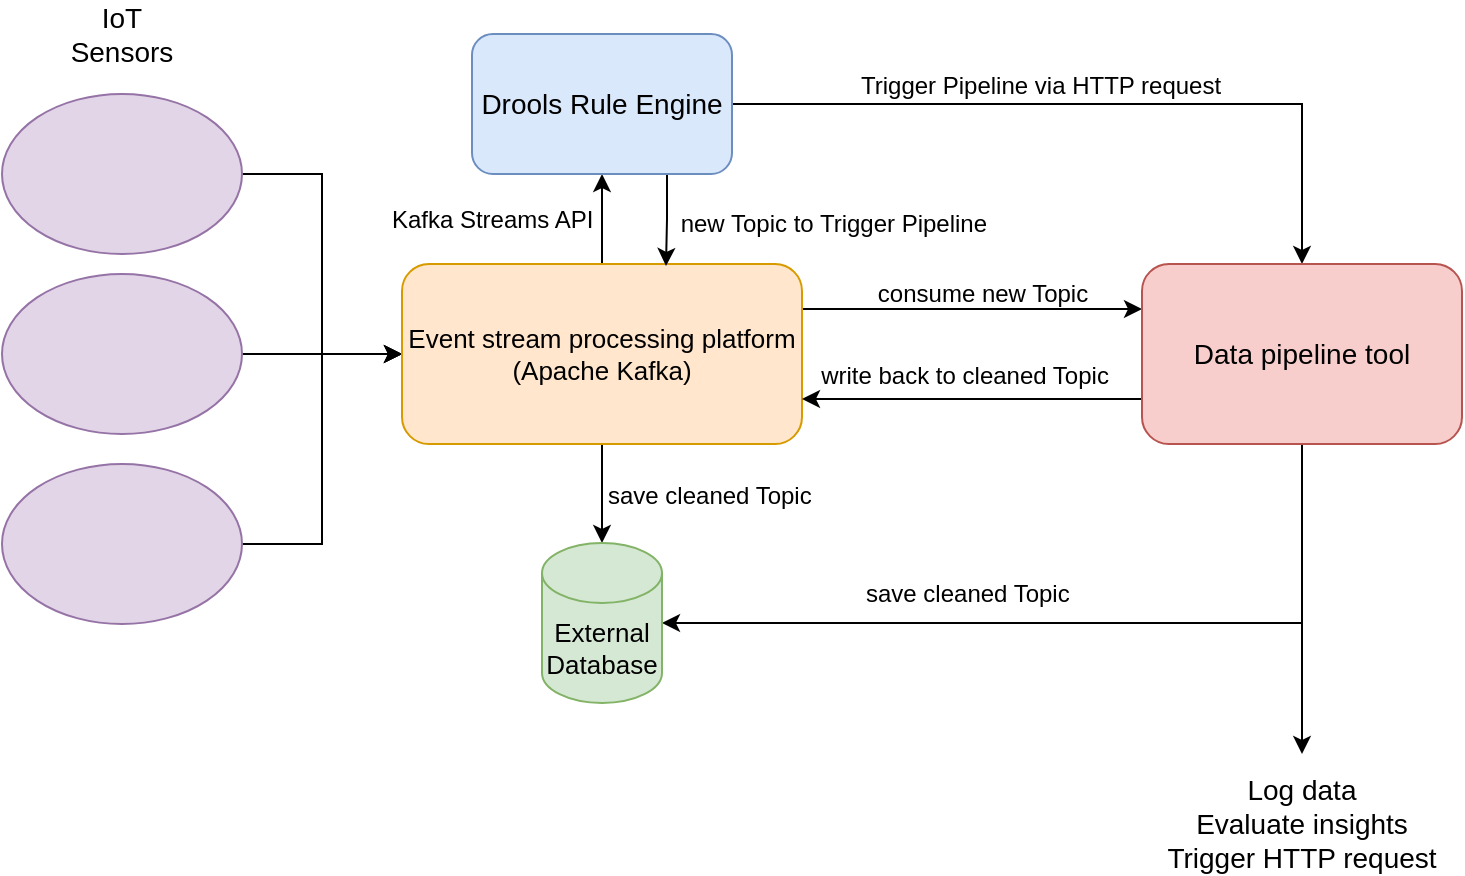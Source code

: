 <mxfile version="14.8.0" type="github">
  <diagram id="pk79ncDdd3SI2KzqJ6Z5" name="Page-1">
    <mxGraphModel dx="1426" dy="946" grid="1" gridSize="10" guides="1" tooltips="1" connect="1" arrows="1" fold="1" page="1" pageScale="1" pageWidth="827" pageHeight="1169" math="0" shadow="0">
      <root>
        <mxCell id="0" />
        <mxCell id="1" parent="0" />
        <mxCell id="Yc3bZ-a5DPNQQcOtARXq-6" style="edgeStyle=orthogonalEdgeStyle;rounded=0;orthogonalLoop=1;jettySize=auto;html=1;exitX=1;exitY=0.5;exitDx=0;exitDy=0;entryX=0;entryY=0.5;entryDx=0;entryDy=0;fontSize=12;" edge="1" parent="1" source="Yc3bZ-a5DPNQQcOtARXq-1" target="Yc3bZ-a5DPNQQcOtARXq-5">
          <mxGeometry relative="1" as="geometry" />
        </mxCell>
        <mxCell id="Yc3bZ-a5DPNQQcOtARXq-1" value="" style="ellipse;whiteSpace=wrap;html=1;fillColor=#e1d5e7;strokeColor=#9673a6;fontSize=12;" vertex="1" parent="1">
          <mxGeometry x="80" y="320" width="120" height="80" as="geometry" />
        </mxCell>
        <mxCell id="Yc3bZ-a5DPNQQcOtARXq-7" style="edgeStyle=orthogonalEdgeStyle;rounded=0;orthogonalLoop=1;jettySize=auto;html=1;exitX=1;exitY=0.5;exitDx=0;exitDy=0;fontSize=12;" edge="1" parent="1" source="Yc3bZ-a5DPNQQcOtARXq-2">
          <mxGeometry relative="1" as="geometry">
            <mxPoint x="280" y="450" as="targetPoint" />
          </mxGeometry>
        </mxCell>
        <mxCell id="Yc3bZ-a5DPNQQcOtARXq-2" value="" style="ellipse;whiteSpace=wrap;html=1;fillColor=#e1d5e7;strokeColor=#9673a6;fontSize=12;" vertex="1" parent="1">
          <mxGeometry x="80" y="410" width="120" height="80" as="geometry" />
        </mxCell>
        <mxCell id="Yc3bZ-a5DPNQQcOtARXq-8" style="edgeStyle=orthogonalEdgeStyle;rounded=0;orthogonalLoop=1;jettySize=auto;html=1;exitX=1;exitY=0.5;exitDx=0;exitDy=0;entryX=0;entryY=0.5;entryDx=0;entryDy=0;fontSize=12;" edge="1" parent="1" source="Yc3bZ-a5DPNQQcOtARXq-3" target="Yc3bZ-a5DPNQQcOtARXq-5">
          <mxGeometry relative="1" as="geometry" />
        </mxCell>
        <mxCell id="Yc3bZ-a5DPNQQcOtARXq-3" value="" style="ellipse;whiteSpace=wrap;html=1;fillColor=#e1d5e7;strokeColor=#9673a6;fontSize=12;" vertex="1" parent="1">
          <mxGeometry x="80" y="505" width="120" height="80" as="geometry" />
        </mxCell>
        <mxCell id="Yc3bZ-a5DPNQQcOtARXq-4" value="IoT Sensors" style="text;html=1;strokeColor=none;fillColor=none;align=center;verticalAlign=middle;whiteSpace=wrap;rounded=0;fontSize=14;" vertex="1" parent="1">
          <mxGeometry x="105" y="280" width="70" height="20" as="geometry" />
        </mxCell>
        <mxCell id="Yc3bZ-a5DPNQQcOtARXq-10" value="Kafka Streams API&amp;nbsp;" style="edgeStyle=orthogonalEdgeStyle;rounded=0;orthogonalLoop=1;jettySize=auto;html=1;exitX=0.5;exitY=0;exitDx=0;exitDy=0;entryX=0.5;entryY=1;entryDx=0;entryDy=0;align=right;fontSize=12;" edge="1" parent="1" source="Yc3bZ-a5DPNQQcOtARXq-5" target="Yc3bZ-a5DPNQQcOtARXq-9">
          <mxGeometry relative="1" as="geometry" />
        </mxCell>
        <mxCell id="Yc3bZ-a5DPNQQcOtARXq-20" style="edgeStyle=orthogonalEdgeStyle;rounded=0;orthogonalLoop=1;jettySize=auto;html=1;exitX=1;exitY=0.25;exitDx=0;exitDy=0;entryX=0;entryY=0.25;entryDx=0;entryDy=0;fontSize=12;" edge="1" parent="1" source="Yc3bZ-a5DPNQQcOtARXq-5" target="Yc3bZ-a5DPNQQcOtARXq-11">
          <mxGeometry relative="1" as="geometry" />
        </mxCell>
        <mxCell id="Yc3bZ-a5DPNQQcOtARXq-26" style="edgeStyle=orthogonalEdgeStyle;rounded=0;orthogonalLoop=1;jettySize=auto;html=1;exitX=0.5;exitY=1;exitDx=0;exitDy=0;fontSize=12;entryX=0.5;entryY=0;entryDx=0;entryDy=0;entryPerimeter=0;" edge="1" parent="1" source="Yc3bZ-a5DPNQQcOtARXq-5" target="Yc3bZ-a5DPNQQcOtARXq-24">
          <mxGeometry relative="1" as="geometry">
            <mxPoint x="380" y="540" as="targetPoint" />
          </mxGeometry>
        </mxCell>
        <mxCell id="Yc3bZ-a5DPNQQcOtARXq-27" value="save cleaned Topic" style="edgeLabel;html=1;align=left;verticalAlign=middle;resizable=0;points=[];fontSize=12;" vertex="1" connectable="0" parent="Yc3bZ-a5DPNQQcOtARXq-26">
          <mxGeometry x="0.022" y="1" relative="1" as="geometry">
            <mxPoint as="offset" />
          </mxGeometry>
        </mxCell>
        <mxCell id="Yc3bZ-a5DPNQQcOtARXq-5" value="Event stream processing platform&lt;br style=&quot;font-size: 13px;&quot;&gt;(Apache Kafka)" style="rounded=1;whiteSpace=wrap;html=1;fillColor=#ffe6cc;strokeColor=#d79b00;fontSize=13;" vertex="1" parent="1">
          <mxGeometry x="280" y="405" width="200" height="90" as="geometry" />
        </mxCell>
        <mxCell id="Yc3bZ-a5DPNQQcOtARXq-12" style="edgeStyle=orthogonalEdgeStyle;rounded=0;orthogonalLoop=1;jettySize=auto;html=1;exitX=1;exitY=0.5;exitDx=0;exitDy=0;fontSize=12;entryX=0.5;entryY=0;entryDx=0;entryDy=0;" edge="1" parent="1" source="Yc3bZ-a5DPNQQcOtARXq-9" target="Yc3bZ-a5DPNQQcOtARXq-11">
          <mxGeometry relative="1" as="geometry">
            <mxPoint x="640" y="400" as="targetPoint" />
          </mxGeometry>
        </mxCell>
        <mxCell id="Yc3bZ-a5DPNQQcOtARXq-13" value="Trigger Pipeline via HTTP request" style="edgeLabel;html=1;align=center;verticalAlign=bottom;resizable=0;points=[];labelPosition=center;verticalLabelPosition=top;fontSize=12;" vertex="1" connectable="0" parent="Yc3bZ-a5DPNQQcOtARXq-12">
          <mxGeometry x="-0.156" y="1" relative="1" as="geometry">
            <mxPoint as="offset" />
          </mxGeometry>
        </mxCell>
        <mxCell id="Yc3bZ-a5DPNQQcOtARXq-17" value="" style="edgeStyle=orthogonalEdgeStyle;rounded=0;orthogonalLoop=1;jettySize=auto;html=1;exitX=0.75;exitY=1;exitDx=0;exitDy=0;align=right;fontSize=12;entryX=0.66;entryY=0.011;entryDx=0;entryDy=0;entryPerimeter=0;" edge="1" parent="1" source="Yc3bZ-a5DPNQQcOtARXq-9" target="Yc3bZ-a5DPNQQcOtARXq-5">
          <mxGeometry relative="1" as="geometry">
            <mxPoint x="412" y="400" as="targetPoint" />
          </mxGeometry>
        </mxCell>
        <mxCell id="Yc3bZ-a5DPNQQcOtARXq-18" value="&amp;nbsp;new Topic to Trigger Pipeline" style="edgeLabel;html=1;align=left;verticalAlign=middle;resizable=0;points=[];labelPosition=right;verticalLabelPosition=middle;fontSize=12;" vertex="1" connectable="0" parent="Yc3bZ-a5DPNQQcOtARXq-17">
          <mxGeometry x="0.107" y="-1" relative="1" as="geometry">
            <mxPoint x="3" as="offset" />
          </mxGeometry>
        </mxCell>
        <mxCell id="Yc3bZ-a5DPNQQcOtARXq-9" value="Drools Rule Engine" style="rounded=1;whiteSpace=wrap;html=1;fillColor=#dae8fc;strokeColor=#6c8ebf;fontSize=14;" vertex="1" parent="1">
          <mxGeometry x="315" y="290" width="130" height="70" as="geometry" />
        </mxCell>
        <mxCell id="Yc3bZ-a5DPNQQcOtARXq-22" style="edgeStyle=orthogonalEdgeStyle;rounded=0;orthogonalLoop=1;jettySize=auto;html=1;exitX=0;exitY=0.75;exitDx=0;exitDy=0;entryX=1;entryY=0.75;entryDx=0;entryDy=0;fontSize=12;" edge="1" parent="1" source="Yc3bZ-a5DPNQQcOtARXq-11" target="Yc3bZ-a5DPNQQcOtARXq-5">
          <mxGeometry relative="1" as="geometry" />
        </mxCell>
        <mxCell id="Yc3bZ-a5DPNQQcOtARXq-23" value="write back to cleaned Topic" style="edgeLabel;html=1;align=center;verticalAlign=middle;resizable=0;points=[];fontSize=12;" vertex="1" connectable="0" parent="Yc3bZ-a5DPNQQcOtARXq-22">
          <mxGeometry x="0.114" relative="1" as="geometry">
            <mxPoint x="5" y="-12" as="offset" />
          </mxGeometry>
        </mxCell>
        <mxCell id="Yc3bZ-a5DPNQQcOtARXq-28" style="edgeStyle=orthogonalEdgeStyle;rounded=0;orthogonalLoop=1;jettySize=auto;html=1;exitX=0.5;exitY=1;exitDx=0;exitDy=0;entryX=1;entryY=0.5;entryDx=0;entryDy=0;entryPerimeter=0;fontSize=12;" edge="1" parent="1" source="Yc3bZ-a5DPNQQcOtARXq-11" target="Yc3bZ-a5DPNQQcOtARXq-24">
          <mxGeometry relative="1" as="geometry">
            <Array as="points">
              <mxPoint x="730" y="585" />
            </Array>
          </mxGeometry>
        </mxCell>
        <mxCell id="Yc3bZ-a5DPNQQcOtARXq-31" style="edgeStyle=orthogonalEdgeStyle;rounded=0;orthogonalLoop=1;jettySize=auto;html=1;exitX=0.5;exitY=1;exitDx=0;exitDy=0;fontSize=12;" edge="1" parent="1" source="Yc3bZ-a5DPNQQcOtARXq-11">
          <mxGeometry relative="1" as="geometry">
            <mxPoint x="730" y="650" as="targetPoint" />
          </mxGeometry>
        </mxCell>
        <mxCell id="Yc3bZ-a5DPNQQcOtARXq-11" value="Data pipeline tool" style="rounded=1;whiteSpace=wrap;html=1;fillColor=#f8cecc;strokeColor=#b85450;fontSize=14;" vertex="1" parent="1">
          <mxGeometry x="650" y="405" width="160" height="90" as="geometry" />
        </mxCell>
        <mxCell id="Yc3bZ-a5DPNQQcOtARXq-21" value="consume new Topic" style="text;html=1;align=center;verticalAlign=middle;resizable=0;points=[];autosize=1;strokeColor=none;fontSize=12;" vertex="1" parent="1">
          <mxGeometry x="510" y="410" width="120" height="20" as="geometry" />
        </mxCell>
        <mxCell id="Yc3bZ-a5DPNQQcOtARXq-24" value="External Database" style="shape=cylinder3;whiteSpace=wrap;html=1;boundedLbl=1;backgroundOutline=1;size=15;fontSize=13;align=center;fillColor=#d5e8d4;strokeColor=#82b366;" vertex="1" parent="1">
          <mxGeometry x="350" y="544.5" width="60" height="80" as="geometry" />
        </mxCell>
        <mxCell id="Yc3bZ-a5DPNQQcOtARXq-30" value="save cleaned Topic" style="edgeLabel;html=1;align=left;verticalAlign=middle;resizable=0;points=[];fontSize=12;" vertex="1" connectable="0" parent="1">
          <mxGeometry x="510" y="570" as="geometry" />
        </mxCell>
        <mxCell id="Yc3bZ-a5DPNQQcOtARXq-34" value="Log data&lt;br style=&quot;font-size: 14px;&quot;&gt;Evaluate insights&lt;br style=&quot;font-size: 14px;&quot;&gt;Trigger HTTP request" style="text;html=1;strokeColor=none;fillColor=none;align=center;verticalAlign=middle;whiteSpace=wrap;rounded=0;fontSize=14;spacing=2;" vertex="1" parent="1">
          <mxGeometry x="655" y="660" width="150" height="50" as="geometry" />
        </mxCell>
      </root>
    </mxGraphModel>
  </diagram>
</mxfile>
